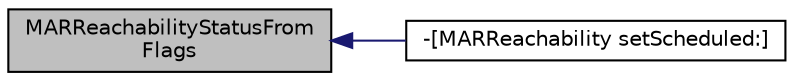 digraph "MARReachabilityStatusFromFlags"
{
  edge [fontname="Helvetica",fontsize="10",labelfontname="Helvetica",labelfontsize="10"];
  node [fontname="Helvetica",fontsize="10",shape=record];
  rankdir="LR";
  Node4 [label="MARReachabilityStatusFrom\lFlags",height=0.2,width=0.4,color="black", fillcolor="grey75", style="filled", fontcolor="black"];
  Node4 -> Node5 [dir="back",color="midnightblue",fontsize="10",style="solid",fontname="Helvetica"];
  Node5 [label="-[MARReachability setScheduled:]",height=0.2,width=0.4,color="black", fillcolor="white", style="filled",URL="$interface_m_a_r_reachability.html#a9fec680eafeaa0a2047b90c8507bba0d"];
}
